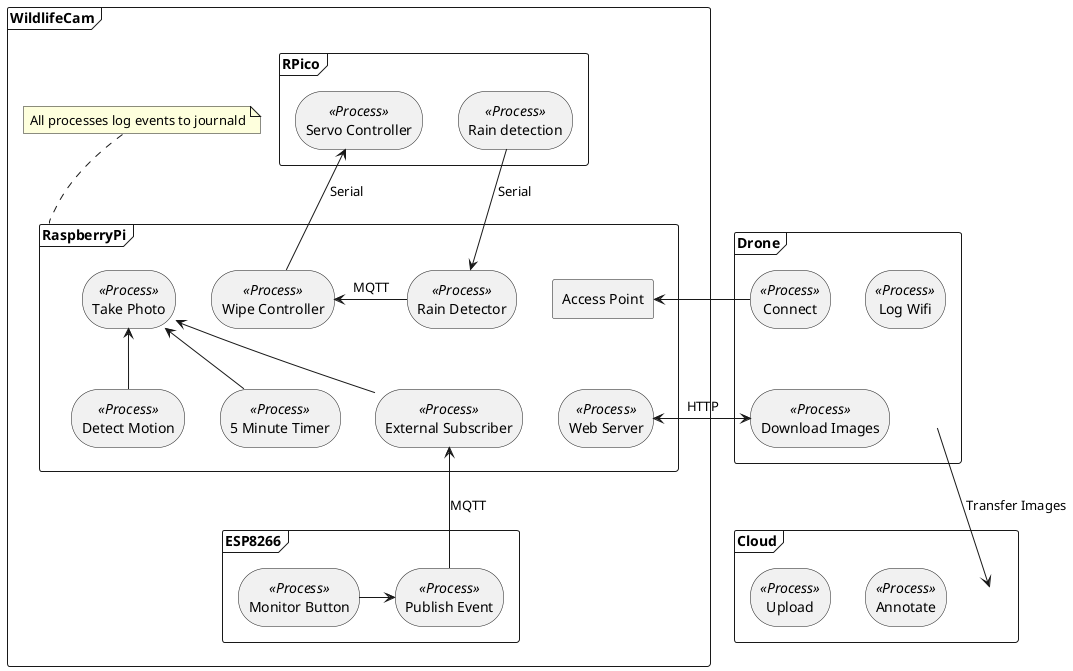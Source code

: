 @startuml

skinparam rectangle {
    roundCorner<<Process>> 54
}

frame WildlifeCam {

  frame RaspberryPi {
    rectangle "Take Photo" <<Process>> as rpiPhoto
    rectangle "5 Minute Timer" <<Process>> as rpiTime
    rectangle "Detect Motion" <<Process>> as rpiMotion
    rectangle "External Subscriber" <<Process>> as rpiExternal
    rectangle "Rain Detector" <<Process>> as rpiRain
    rectangle "Wipe Controller" <<Process>> as rpiWipe
    rectangle "Access Point" as rpiAcc
    rectangle "Web Server" <<Process>> as rpiWeb
  }
  note top of RaspberryPi: All processes log events to journald
  
  frame ESP8266 {
    rectangle "Monitor Button" <<Process>> as espTrig
    rectangle "Publish Event" <<Process>> as espPublish
  }
  
  frame RPico {
    rectangle "Rain detection" <<Process>> as pcDetect
    rectangle "Servo Controller" <<Process>> as pcWipe
  }

}

frame Drone {
  label " " as droneLabel
  rectangle "Connect" <<Process>> as dConnect
  rectangle "Download Images" <<Process>> as dSync
  rectangle "Log Wifi" <<Process>> as dLogWifi
}

frame Cloud {
  label " " as cloudLabel
  rectangle "Annotate" <<Process>> as cAnn
  rectangle "Upload" <<Process>> as cUp
}


pcDetect -d-> rpiRain : Serial
rpiRain -> rpiWipe : MQTT
rpiWipe -u-> pcWipe : Serial

rpiTime -u-> rpiPhoto
rpiMotion -u-> rpiPhoto
rpiExternal -u-> rpiPhoto

espTrig -> espPublish
espPublish -u-> rpiExternal : MQTT

dConnect -> rpiAcc
dSync <-> rpiWeb : HTTP

droneLabel -d-> cloudLabel : "Transfer Images"

'placement stuff'

rpiMotion -[hidden]right-> rpiExternal
rpiTime -[hidden]right-> rpiExternal

rpiWeb -[hidden]r-> rpiTime
rpiAcc -[hidden]d-> rpiWeb
dSync -[hidden]u-> dConnect

rpiAcc -[hidden]l-> rpiRain
rpiAcc -[hidden]l-> rpiWipe
rpiAcc -[hidden]l-> rpiPhoto

cloudLabel -[hidden]l-> cAnn
droneLabel -[hidden]u-> dLogWifi
droneLabel -[hidden]l-> dSync


@enduml
